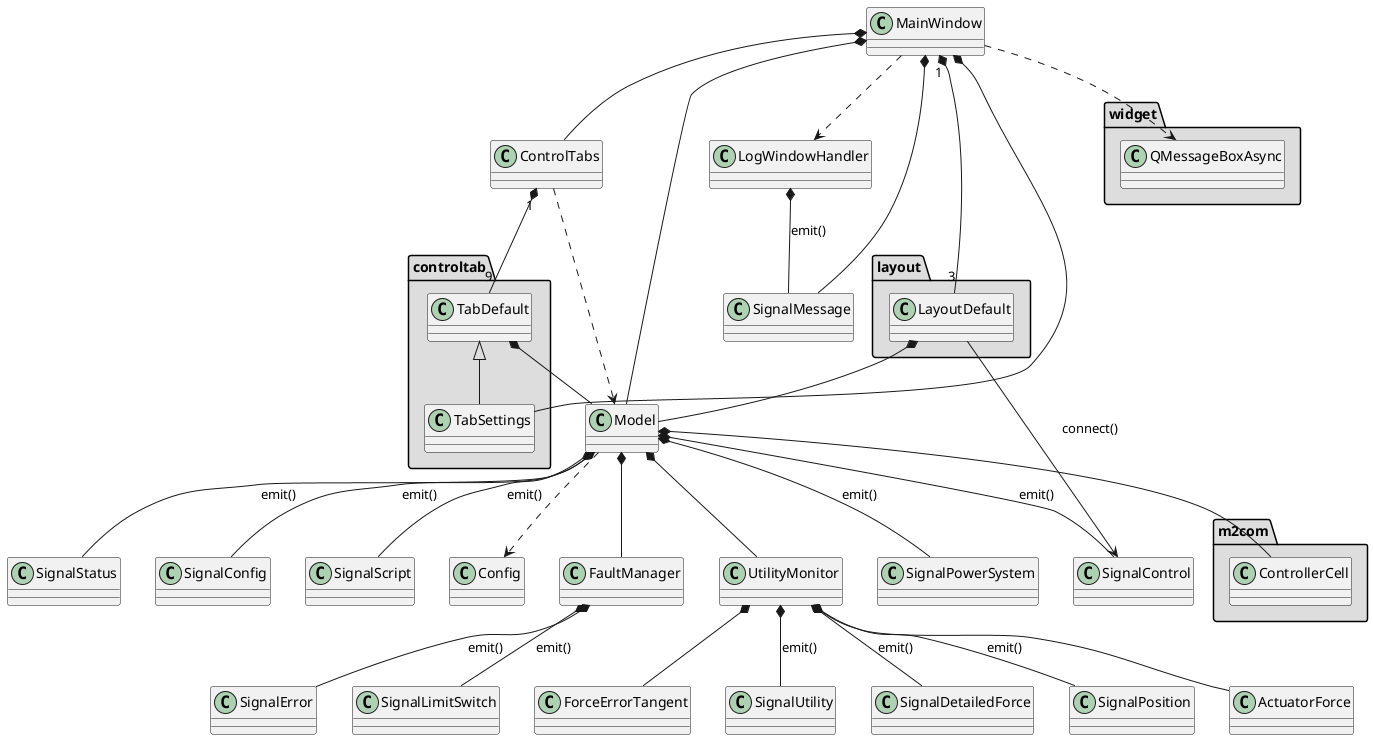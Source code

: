 @startuml
package "layout" #DDDDDD {
  class LayoutDefault
}

package "controltab" #DDDDDD {
  TabDefault <|-- TabSettings
}

package "m2com" #DDDDDD {
  class ControllerCell
}

package "widget" #DDDDDD {
  class QMessageBoxAsync
}

MainWindow *-- Model
MainWindow *-- ControlTabs
MainWindow *-- TabSettings
MainWindow "1" *-- "3" LayoutDefault
MainWindow *-- SignalMessage
MainWindow ..> LogWindowHandler
MainWindow ..> QMessageBoxAsync

Model *-- FaultManager
Model *-- UtilityMonitor
Model *-- SignalControl : emit()
Model *-- SignalPowerSystem : emit()
Model *-- SignalStatus : emit()
Model *-- SignalConfig : emit()
Model *-- SignalScript : emit()
Model ..> Config
Model *-- ControllerCell

FaultManager *-- SignalError : emit()
FaultManager *-- SignalLimitSwitch : emit()

UtilityMonitor *-- SignalUtility : emit()
UtilityMonitor *-- SignalDetailedForce : emit()
UtilityMonitor *-- SignalPosition : emit()

UtilityMonitor *-- ActuatorForce
UtilityMonitor *-- ForceErrorTangent

LayoutDefault *-- Model
LayoutDefault --> SignalControl : connect()

LogWindowHandler *-- SignalMessage : emit()

ControlTabs ..> Model
ControlTabs "1" *-- "9" TabDefault

TabDefault *-- Model
@enduml
